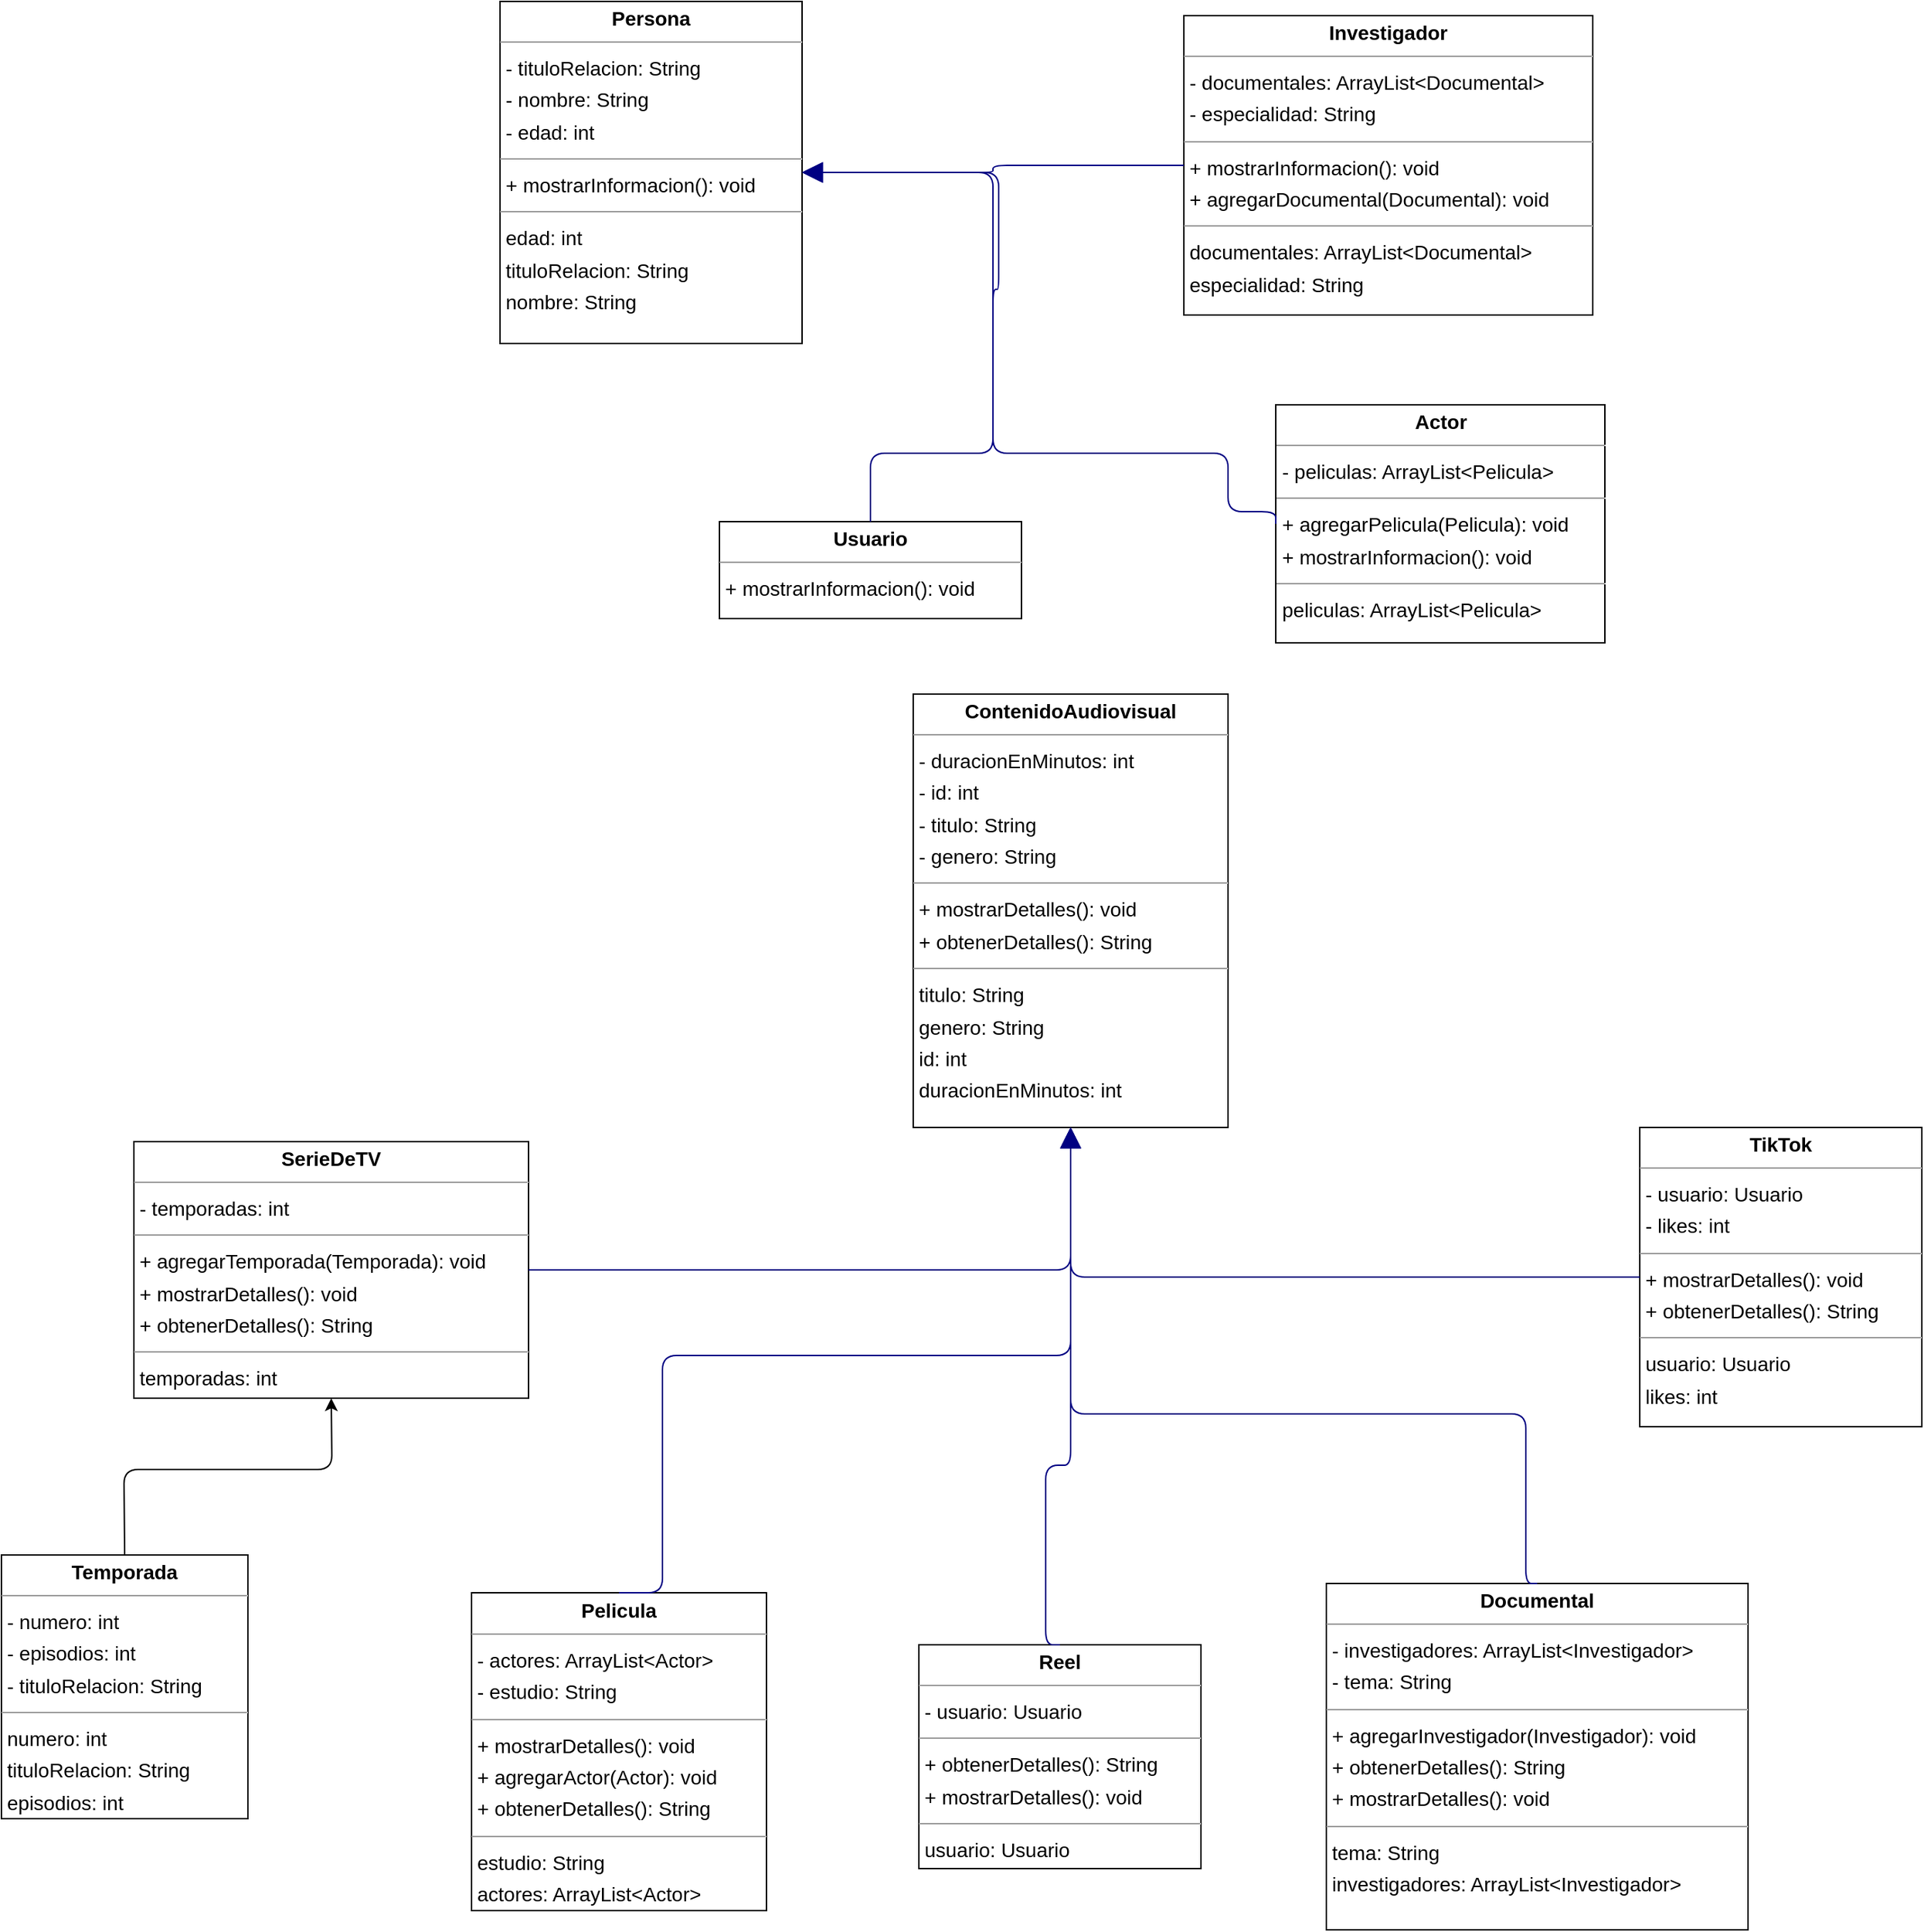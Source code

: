 <mxfile>
    <diagram id="DXHSOVGl9AO0-3mBv2DG" name="Página-1">
        <mxGraphModel dx="1975" dy="1149" grid="1" gridSize="10" guides="1" tooltips="1" connect="1" arrows="1" fold="1" page="0" pageScale="1" pageWidth="827" pageHeight="1169" background="#ffffff" math="0" shadow="0">
            <root>
                <mxCell id="0"/>
                <mxCell id="1" parent="0"/>
                <mxCell id="node10" value="&lt;p style=&quot;margin:0px;margin-top:4px;text-align:center;&quot;&gt;&lt;b&gt;Actor&lt;/b&gt;&lt;/p&gt;&lt;hr size=&quot;1&quot;/&gt;&lt;p style=&quot;margin:0 0 0 4px;line-height:1.6;&quot;&gt;- peliculas: ArrayList&amp;lt;Pelicula&amp;gt;&lt;/p&gt;&lt;hr size=&quot;1&quot;/&gt;&lt;p style=&quot;margin:0 0 0 4px;line-height:1.6;&quot;&gt;+ agregarPelicula(Pelicula): void&lt;br/&gt;+ mostrarInformacion(): void&lt;/p&gt;&lt;hr size=&quot;1&quot;/&gt;&lt;p style=&quot;margin:0 0 0 4px;line-height:1.6;&quot;&gt; peliculas: ArrayList&amp;lt;Pelicula&amp;gt;&lt;/p&gt;" style="verticalAlign=top;align=left;overflow=fill;fontSize=14;fontFamily=Helvetica;html=1;rounded=0;shadow=0;comic=0;labelBackgroundColor=none;strokeWidth=1;" parent="1" vertex="1">
                    <mxGeometry x="424.5" y="173" width="231" height="167" as="geometry"/>
                </mxCell>
                <mxCell id="node7" value="&lt;p style=&quot;margin:0px;margin-top:4px;text-align:center;&quot;&gt;&lt;b&gt;ContenidoAudiovisual&lt;/b&gt;&lt;/p&gt;&lt;hr size=&quot;1&quot;/&gt;&lt;p style=&quot;margin:0 0 0 4px;line-height:1.6;&quot;&gt;- duracionEnMinutos: int&lt;br/&gt;- id: int&lt;br/&gt;- titulo: String&lt;br/&gt;- genero: String&lt;/p&gt;&lt;hr size=&quot;1&quot;/&gt;&lt;p style=&quot;margin:0 0 0 4px;line-height:1.6;&quot;&gt;+ mostrarDetalles(): void&lt;br/&gt;+ obtenerDetalles(): String&lt;/p&gt;&lt;hr size=&quot;1&quot;/&gt;&lt;p style=&quot;margin:0 0 0 4px;line-height:1.6;&quot;&gt; titulo: String&lt;br/&gt; genero: String&lt;br/&gt; id: int&lt;br/&gt; duracionEnMinutos: int&lt;/p&gt;" style="verticalAlign=top;align=left;overflow=fill;fontSize=14;fontFamily=Helvetica;html=1;rounded=0;shadow=0;comic=0;labelBackgroundColor=none;strokeWidth=1;" parent="1" vertex="1">
                    <mxGeometry x="170" y="376" width="221" height="304" as="geometry"/>
                </mxCell>
                <mxCell id="node1" value="&lt;p style=&quot;margin:0px;margin-top:4px;text-align:center;&quot;&gt;&lt;b&gt;Documental&lt;/b&gt;&lt;/p&gt;&lt;hr size=&quot;1&quot;/&gt;&lt;p style=&quot;margin:0 0 0 4px;line-height:1.6;&quot;&gt;- investigadores: ArrayList&amp;lt;Investigador&amp;gt;&lt;br/&gt;- tema: String&lt;/p&gt;&lt;hr size=&quot;1&quot;/&gt;&lt;p style=&quot;margin:0 0 0 4px;line-height:1.6;&quot;&gt;+ agregarInvestigador(Investigador): void&lt;br/&gt;+ obtenerDetalles(): String&lt;br/&gt;+ mostrarDetalles(): void&lt;/p&gt;&lt;hr size=&quot;1&quot;/&gt;&lt;p style=&quot;margin:0 0 0 4px;line-height:1.6;&quot;&gt; tema: String&lt;br/&gt; investigadores: ArrayList&amp;lt;Investigador&amp;gt;&lt;/p&gt;" style="verticalAlign=top;align=left;overflow=fill;fontSize=14;fontFamily=Helvetica;html=1;rounded=0;shadow=0;comic=0;labelBackgroundColor=none;strokeWidth=1;" parent="1" vertex="1">
                    <mxGeometry x="460" y="1000" width="296" height="243" as="geometry"/>
                </mxCell>
                <mxCell id="node5" value="&lt;p style=&quot;margin:0px;margin-top:4px;text-align:center;&quot;&gt;&lt;b&gt;Investigador&lt;/b&gt;&lt;/p&gt;&lt;hr size=&quot;1&quot;/&gt;&lt;p style=&quot;margin:0 0 0 4px;line-height:1.6;&quot;&gt;- documentales: ArrayList&amp;lt;Documental&amp;gt;&lt;br/&gt;- especialidad: String&lt;/p&gt;&lt;hr size=&quot;1&quot;/&gt;&lt;p style=&quot;margin:0 0 0 4px;line-height:1.6;&quot;&gt;+ mostrarInformacion(): void&lt;br/&gt;+ agregarDocumental(Documental): void&lt;/p&gt;&lt;hr size=&quot;1&quot;/&gt;&lt;p style=&quot;margin:0 0 0 4px;line-height:1.6;&quot;&gt; documentales: ArrayList&amp;lt;Documental&amp;gt;&lt;br/&gt; especialidad: String&lt;/p&gt;" style="verticalAlign=top;align=left;overflow=fill;fontSize=14;fontFamily=Helvetica;html=1;rounded=0;shadow=0;comic=0;labelBackgroundColor=none;strokeWidth=1;" parent="1" vertex="1">
                    <mxGeometry x="360" y="-100" width="287" height="210" as="geometry"/>
                </mxCell>
                <mxCell id="node0" value="&lt;p style=&quot;margin:0px;margin-top:4px;text-align:center;&quot;&gt;&lt;b&gt;Pelicula&lt;/b&gt;&lt;/p&gt;&lt;hr size=&quot;1&quot;/&gt;&lt;p style=&quot;margin:0 0 0 4px;line-height:1.6;&quot;&gt;- actores: ArrayList&amp;lt;Actor&amp;gt;&lt;br/&gt;- estudio: String&lt;/p&gt;&lt;hr size=&quot;1&quot;/&gt;&lt;p style=&quot;margin:0 0 0 4px;line-height:1.6;&quot;&gt;+ mostrarDetalles(): void&lt;br/&gt;+ agregarActor(Actor): void&lt;br/&gt;+ obtenerDetalles(): String&lt;/p&gt;&lt;hr size=&quot;1&quot;/&gt;&lt;p style=&quot;margin:0 0 0 4px;line-height:1.6;&quot;&gt; estudio: String&lt;br/&gt; actores: ArrayList&amp;lt;Actor&amp;gt;&lt;/p&gt;" style="verticalAlign=top;align=left;overflow=fill;fontSize=14;fontFamily=Helvetica;html=1;rounded=0;shadow=0;comic=0;labelBackgroundColor=none;strokeWidth=1;" parent="1" vertex="1">
                    <mxGeometry x="-140" y="1006.5" width="207" height="223" as="geometry"/>
                </mxCell>
                <mxCell id="node9" value="&lt;p style=&quot;margin:0px;margin-top:4px;text-align:center;&quot;&gt;&lt;b&gt;Persona&lt;/b&gt;&lt;/p&gt;&lt;hr size=&quot;1&quot;/&gt;&lt;p style=&quot;margin:0 0 0 4px;line-height:1.6;&quot;&gt;- tituloRelacion: String&lt;br/&gt;- nombre: String&lt;br/&gt;- edad: int&lt;/p&gt;&lt;hr size=&quot;1&quot;/&gt;&lt;p style=&quot;margin:0 0 0 4px;line-height:1.6;&quot;&gt;+ mostrarInformacion(): void&lt;/p&gt;&lt;hr size=&quot;1&quot;/&gt;&lt;p style=&quot;margin:0 0 0 4px;line-height:1.6;&quot;&gt; edad: int&lt;br/&gt; tituloRelacion: String&lt;br/&gt; nombre: String&lt;/p&gt;" style="verticalAlign=top;align=left;overflow=fill;fontSize=14;fontFamily=Helvetica;html=1;rounded=0;shadow=0;comic=0;labelBackgroundColor=none;strokeWidth=1;" parent="1" vertex="1">
                    <mxGeometry x="-120" y="-110" width="212" height="240" as="geometry"/>
                </mxCell>
                <mxCell id="node4" value="&lt;p style=&quot;margin:0px;margin-top:4px;text-align:center;&quot;&gt;&lt;b&gt;Reel&lt;/b&gt;&lt;/p&gt;&lt;hr size=&quot;1&quot;/&gt;&lt;p style=&quot;margin:0 0 0 4px;line-height:1.6;&quot;&gt;- usuario: Usuario&lt;/p&gt;&lt;hr size=&quot;1&quot;/&gt;&lt;p style=&quot;margin:0 0 0 4px;line-height:1.6;&quot;&gt;+ obtenerDetalles(): String&lt;br/&gt;+ mostrarDetalles(): void&lt;/p&gt;&lt;hr size=&quot;1&quot;/&gt;&lt;p style=&quot;margin:0 0 0 4px;line-height:1.6;&quot;&gt; usuario: Usuario&lt;/p&gt;" style="verticalAlign=top;align=left;overflow=fill;fontSize=14;fontFamily=Helvetica;html=1;rounded=0;shadow=0;comic=0;labelBackgroundColor=none;strokeWidth=1;" parent="1" vertex="1">
                    <mxGeometry x="174" y="1043" width="198" height="157" as="geometry"/>
                </mxCell>
                <mxCell id="node6" value="&lt;p style=&quot;margin:0px;margin-top:4px;text-align:center;&quot;&gt;&lt;b&gt;SerieDeTV&lt;/b&gt;&lt;/p&gt;&lt;hr size=&quot;1&quot;/&gt;&lt;p style=&quot;margin:0 0 0 4px;line-height:1.6;&quot;&gt;- temporadas: int&lt;/p&gt;&lt;hr size=&quot;1&quot;/&gt;&lt;p style=&quot;margin:0 0 0 4px;line-height:1.6;&quot;&gt;+ agregarTemporada(Temporada): void&lt;br/&gt;+ mostrarDetalles(): void&lt;br/&gt;+ obtenerDetalles(): String&lt;/p&gt;&lt;hr size=&quot;1&quot;/&gt;&lt;p style=&quot;margin:0 0 0 4px;line-height:1.6;&quot;&gt; temporadas: int&lt;/p&gt;" style="verticalAlign=top;align=left;overflow=fill;fontSize=14;fontFamily=Helvetica;html=1;rounded=0;shadow=0;comic=0;labelBackgroundColor=none;strokeWidth=1;" parent="1" vertex="1">
                    <mxGeometry x="-377" y="690" width="277" height="180" as="geometry"/>
                </mxCell>
                <mxCell id="3" style="edgeStyle=none;html=1;entryX=0.5;entryY=1;entryDx=0;entryDy=0;exitX=0.5;exitY=0;exitDx=0;exitDy=0;" edge="1" parent="1" source="node8" target="node6">
                    <mxGeometry relative="1" as="geometry">
                        <Array as="points">
                            <mxPoint x="-384" y="920"/>
                            <mxPoint x="-238" y="920"/>
                        </Array>
                    </mxGeometry>
                </mxCell>
                <mxCell id="node8" value="&lt;p style=&quot;margin:0px;margin-top:4px;text-align:center;&quot;&gt;&lt;b&gt;Temporada&lt;/b&gt;&lt;/p&gt;&lt;hr size=&quot;1&quot;/&gt;&lt;p style=&quot;margin:0 0 0 4px;line-height:1.6;&quot;&gt;- numero: int&lt;br/&gt;- episodios: int&lt;br/&gt;- tituloRelacion: String&lt;/p&gt;&lt;hr size=&quot;1&quot;/&gt;&lt;p style=&quot;margin:0 0 0 4px;line-height:1.6;&quot;&gt; numero: int&lt;br/&gt; tituloRelacion: String&lt;br/&gt; episodios: int&lt;/p&gt;" style="verticalAlign=top;align=left;overflow=fill;fontSize=14;fontFamily=Helvetica;html=1;rounded=0;shadow=0;comic=0;labelBackgroundColor=none;strokeWidth=1;" parent="1" vertex="1">
                    <mxGeometry x="-470" y="980" width="173" height="185" as="geometry"/>
                </mxCell>
                <mxCell id="node2" value="&lt;p style=&quot;margin:0px;margin-top:4px;text-align:center;&quot;&gt;&lt;b&gt;TikTok&lt;/b&gt;&lt;/p&gt;&lt;hr size=&quot;1&quot;/&gt;&lt;p style=&quot;margin:0 0 0 4px;line-height:1.6;&quot;&gt;- usuario: Usuario&lt;br/&gt;- likes: int&lt;/p&gt;&lt;hr size=&quot;1&quot;/&gt;&lt;p style=&quot;margin:0 0 0 4px;line-height:1.6;&quot;&gt;+ mostrarDetalles(): void&lt;br/&gt;+ obtenerDetalles(): String&lt;/p&gt;&lt;hr size=&quot;1&quot;/&gt;&lt;p style=&quot;margin:0 0 0 4px;line-height:1.6;&quot;&gt; usuario: Usuario&lt;br/&gt; likes: int&lt;/p&gt;" style="verticalAlign=top;align=left;overflow=fill;fontSize=14;fontFamily=Helvetica;html=1;rounded=0;shadow=0;comic=0;labelBackgroundColor=none;strokeWidth=1;" parent="1" vertex="1">
                    <mxGeometry x="680" y="680" width="198" height="210" as="geometry"/>
                </mxCell>
                <mxCell id="node3" value="&lt;p style=&quot;margin:0px;margin-top:4px;text-align:center;&quot;&gt;&lt;b&gt;Usuario&lt;/b&gt;&lt;/p&gt;&lt;hr size=&quot;1&quot;/&gt;&lt;p style=&quot;margin:0 0 0 4px;line-height:1.6;&quot;&gt;+ mostrarInformacion(): void&lt;/p&gt;" style="verticalAlign=top;align=left;overflow=fill;fontSize=14;fontFamily=Helvetica;html=1;rounded=0;shadow=0;comic=0;labelBackgroundColor=none;strokeWidth=1;" parent="1" vertex="1">
                    <mxGeometry x="34" y="255" width="212" height="68" as="geometry"/>
                </mxCell>
                <mxCell id="edge7" value="" style="html=1;rounded=1;edgeStyle=orthogonalEdgeStyle;dashed=0;startArrow=none;endArrow=block;endSize=12;strokeColor=#000082;exitX=0;exitY=0.5;exitDx=0;exitDy=0;entryX=1.000;entryY=0.500;entryDx=0;entryDy=0;" parent="1" source="node10" target="node9" edge="1">
                    <mxGeometry width="50" height="50" relative="1" as="geometry">
                        <Array as="points">
                            <mxPoint x="391" y="248"/>
                            <mxPoint x="391" y="207"/>
                            <mxPoint x="226" y="207"/>
                            <mxPoint x="226" y="10"/>
                        </Array>
                    </mxGeometry>
                </mxCell>
                <mxCell id="edge4" value="" style="html=1;rounded=1;edgeStyle=orthogonalEdgeStyle;dashed=0;startArrow=none;endArrow=block;endSize=12;strokeColor=#000082;entryX=0.500;entryY=1.000;entryDx=0;entryDy=0;" parent="1" target="node7" edge="1">
                    <mxGeometry width="50" height="50" relative="1" as="geometry">
                        <Array as="points">
                            <mxPoint x="600" y="1000"/>
                            <mxPoint x="600" y="881"/>
                            <mxPoint x="281" y="881"/>
                        </Array>
                        <mxPoint x="608" y="1000" as="sourcePoint"/>
                    </mxGeometry>
                </mxCell>
                <mxCell id="edge3" value="" style="html=1;rounded=1;edgeStyle=orthogonalEdgeStyle;dashed=0;startArrow=none;endArrow=block;endSize=12;strokeColor=#000082;exitX=0.000;exitY=0.500;exitDx=0;exitDy=0;entryX=1.000;entryY=0.500;entryDx=0;entryDy=0;" parent="1" source="node5" target="node9" edge="1">
                    <mxGeometry width="50" height="50" relative="1" as="geometry">
                        <Array as="points"/>
                    </mxGeometry>
                </mxCell>
                <mxCell id="edge5" value="" style="html=1;rounded=1;edgeStyle=orthogonalEdgeStyle;dashed=0;startArrow=none;endArrow=block;endSize=12;strokeColor=#000082;exitX=0.500;exitY=0.000;exitDx=0;exitDy=0;entryX=0.500;entryY=1.000;entryDx=0;entryDy=0;" parent="1" source="node0" target="node7" edge="1">
                    <mxGeometry width="50" height="50" relative="1" as="geometry">
                        <Array as="points">
                            <mxPoint x="-6" y="1007"/>
                            <mxPoint x="-6" y="840"/>
                            <mxPoint x="281" y="840"/>
                        </Array>
                    </mxGeometry>
                </mxCell>
                <mxCell id="edge0" value="" style="html=1;rounded=1;edgeStyle=orthogonalEdgeStyle;dashed=0;startArrow=none;endArrow=block;endSize=12;strokeColor=#000082;exitX=0.500;exitY=0.000;exitDx=0;exitDy=0;entryX=0.500;entryY=1.000;entryDx=0;entryDy=0;" parent="1" source="node4" target="node7" edge="1">
                    <mxGeometry width="50" height="50" relative="1" as="geometry">
                        <Array as="points">
                            <mxPoint x="263" y="1043"/>
                            <mxPoint x="263" y="917"/>
                            <mxPoint x="281" y="917"/>
                        </Array>
                    </mxGeometry>
                </mxCell>
                <mxCell id="edge2" value="" style="html=1;rounded=1;edgeStyle=orthogonalEdgeStyle;dashed=0;startArrow=none;endArrow=block;endSize=12;strokeColor=#000082;exitX=1;exitY=0.5;exitDx=0;exitDy=0;entryX=0.500;entryY=1.000;entryDx=0;entryDy=0;" parent="1" source="node6" target="node7" edge="1">
                    <mxGeometry width="50" height="50" relative="1" as="geometry">
                        <Array as="points">
                            <mxPoint x="281" y="780"/>
                        </Array>
                    </mxGeometry>
                </mxCell>
                <mxCell id="edge6" value="" style="html=1;rounded=1;edgeStyle=orthogonalEdgeStyle;dashed=0;startArrow=none;endArrow=block;endSize=12;strokeColor=#000082;exitX=0;exitY=0.5;exitDx=0;exitDy=0;entryX=0.500;entryY=1.000;entryDx=0;entryDy=0;" parent="1" source="node2" target="node7" edge="1">
                    <mxGeometry width="50" height="50" relative="1" as="geometry">
                        <Array as="points">
                            <mxPoint x="281" y="785"/>
                        </Array>
                    </mxGeometry>
                </mxCell>
                <mxCell id="edge1" value="" style="html=1;rounded=1;edgeStyle=orthogonalEdgeStyle;dashed=0;startArrow=none;endArrow=block;endSize=12;strokeColor=#000082;exitX=0.500;exitY=0.001;exitDx=0;exitDy=0;entryX=1.000;entryY=0.500;entryDx=0;entryDy=0;" parent="1" source="node3" target="node9" edge="1">
                    <mxGeometry width="50" height="50" relative="1" as="geometry">
                        <Array as="points">
                            <mxPoint x="140" y="207"/>
                            <mxPoint x="226" y="207"/>
                            <mxPoint x="226" y="92"/>
                            <mxPoint x="230" y="92"/>
                            <mxPoint x="230" y="10"/>
                        </Array>
                    </mxGeometry>
                </mxCell>
            </root>
        </mxGraphModel>
    </diagram>
</mxfile>